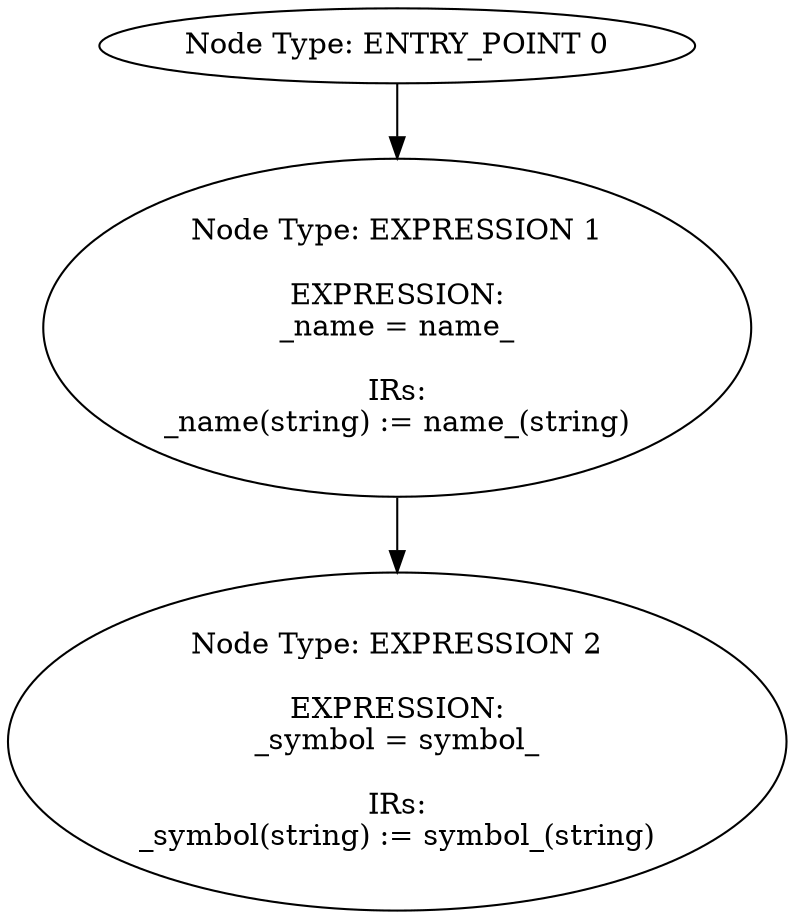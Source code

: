 digraph{
0[label="Node Type: ENTRY_POINT 0
"];
0->1;
1[label="Node Type: EXPRESSION 1

EXPRESSION:
_name = name_

IRs:
_name(string) := name_(string)"];
1->2;
2[label="Node Type: EXPRESSION 2

EXPRESSION:
_symbol = symbol_

IRs:
_symbol(string) := symbol_(string)"];
}
